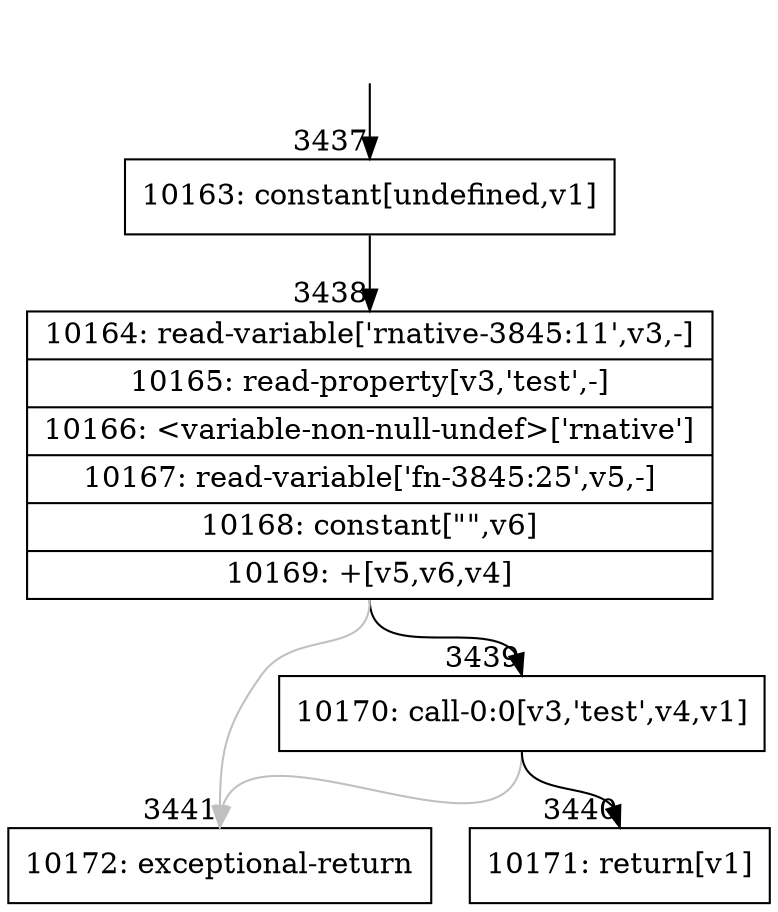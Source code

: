 digraph {
rankdir="TD"
BB_entry226[shape=none,label=""];
BB_entry226 -> BB3437 [tailport=s, headport=n, headlabel="    3437"]
BB3437 [shape=record label="{10163: constant[undefined,v1]}" ] 
BB3437 -> BB3438 [tailport=s, headport=n, headlabel="      3438"]
BB3438 [shape=record label="{10164: read-variable['rnative-3845:11',v3,-]|10165: read-property[v3,'test',-]|10166: \<variable-non-null-undef\>['rnative']|10167: read-variable['fn-3845:25',v5,-]|10168: constant[\"\",v6]|10169: +[v5,v6,v4]}" ] 
BB3438 -> BB3439 [tailport=s, headport=n, headlabel="      3439"]
BB3438 -> BB3441 [tailport=s, headport=n, color=gray, headlabel="      3441"]
BB3439 [shape=record label="{10170: call-0:0[v3,'test',v4,v1]}" ] 
BB3439 -> BB3440 [tailport=s, headport=n, headlabel="      3440"]
BB3439 -> BB3441 [tailport=s, headport=n, color=gray]
BB3440 [shape=record label="{10171: return[v1]}" ] 
BB3441 [shape=record label="{10172: exceptional-return}" ] 
}
